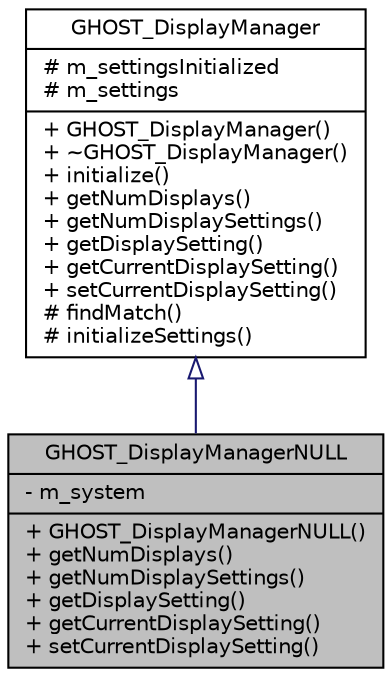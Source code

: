 digraph G
{
  edge [fontname="Helvetica",fontsize="10",labelfontname="Helvetica",labelfontsize="10"];
  node [fontname="Helvetica",fontsize="10",shape=record];
  Node1 [label="{GHOST_DisplayManagerNULL\n|- m_system\l|+ GHOST_DisplayManagerNULL()\l+ getNumDisplays()\l+ getNumDisplaySettings()\l+ getDisplaySetting()\l+ getCurrentDisplaySetting()\l+ setCurrentDisplaySetting()\l}",height=0.2,width=0.4,color="black", fillcolor="grey75", style="filled" fontcolor="black"];
  Node2 -> Node1 [dir=back,color="midnightblue",fontsize="10",style="solid",arrowtail="empty",fontname="Helvetica"];
  Node2 [label="{GHOST_DisplayManager\n|# m_settingsInitialized\l# m_settings\l|+ GHOST_DisplayManager()\l+ ~GHOST_DisplayManager()\l+ initialize()\l+ getNumDisplays()\l+ getNumDisplaySettings()\l+ getDisplaySetting()\l+ getCurrentDisplaySetting()\l+ setCurrentDisplaySetting()\l# findMatch()\l# initializeSettings()\l}",height=0.2,width=0.4,color="black", fillcolor="white", style="filled",URL="$d3/d88/classGHOST__DisplayManager.html"];
}
